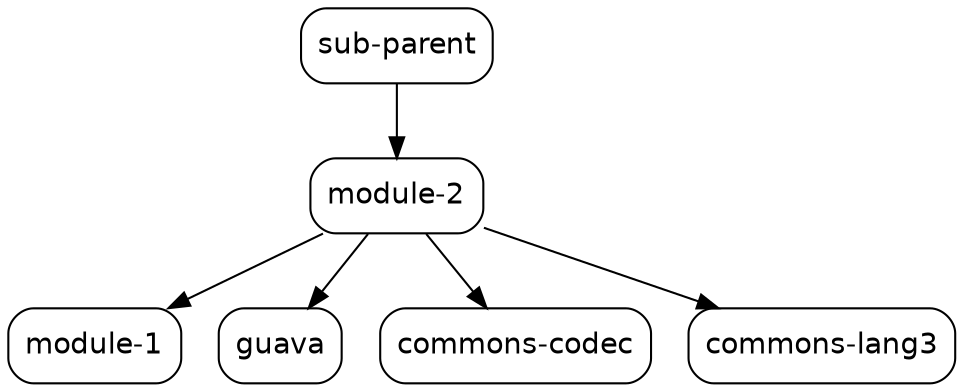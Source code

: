 digraph "sub-parent" {
  node [shape="box",style="rounded",fontname="Helvetica",fontsize="14"]
  edge [fontsize="10",fontname="Helvetica"]

  // Node Definitions:
  "com.github.ferstl:module-2:jar:"[label=<module-2>]
  "com.github.ferstl:module-1:jar:"[label=<module-1>]
  "com.google.guava:guava:jar:"[label=<guava>]
  "commons-codec:commons-codec:jar:"[label=<commons-codec>]
  "org.apache.commons:commons-lang3:jar:"[label=<commons-lang3>]
  "com.github.ferstl:sub-parent:pom:"[label=<sub-parent>]

  // Edge Definitions:
  "com.github.ferstl:module-2:jar:" -> "com.github.ferstl:module-1:jar:"
  "com.github.ferstl:module-2:jar:" -> "com.google.guava:guava:jar:"
  "com.github.ferstl:module-2:jar:" -> "commons-codec:commons-codec:jar:"
  "com.github.ferstl:module-2:jar:" -> "org.apache.commons:commons-lang3:jar:"
  "com.github.ferstl:sub-parent:pom:" -> "com.github.ferstl:module-2:jar:"
}
